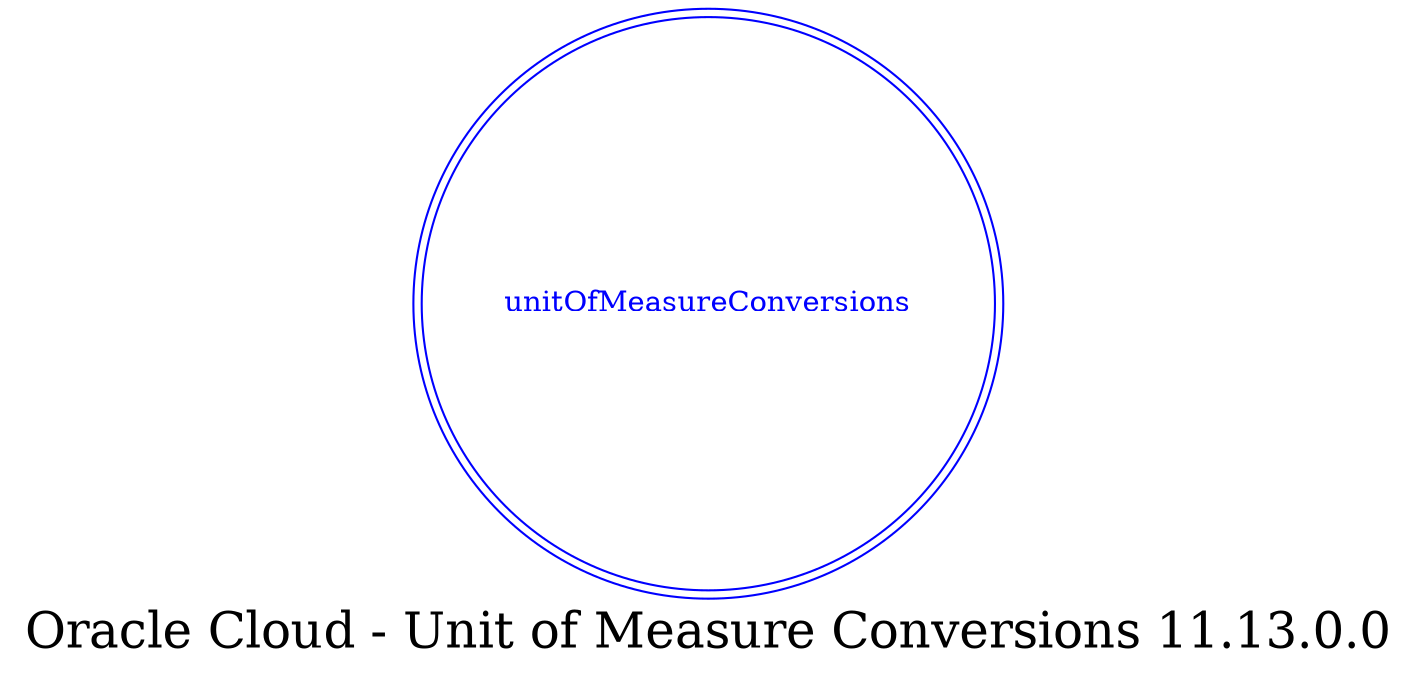 digraph LexiconGraph {
graph[label="Oracle Cloud - Unit of Measure Conversions 11.13.0.0", fontsize=24]
splines=true
"unitOfMeasureConversions" [color=blue, fontcolor=blue, shape=doublecircle]
}
